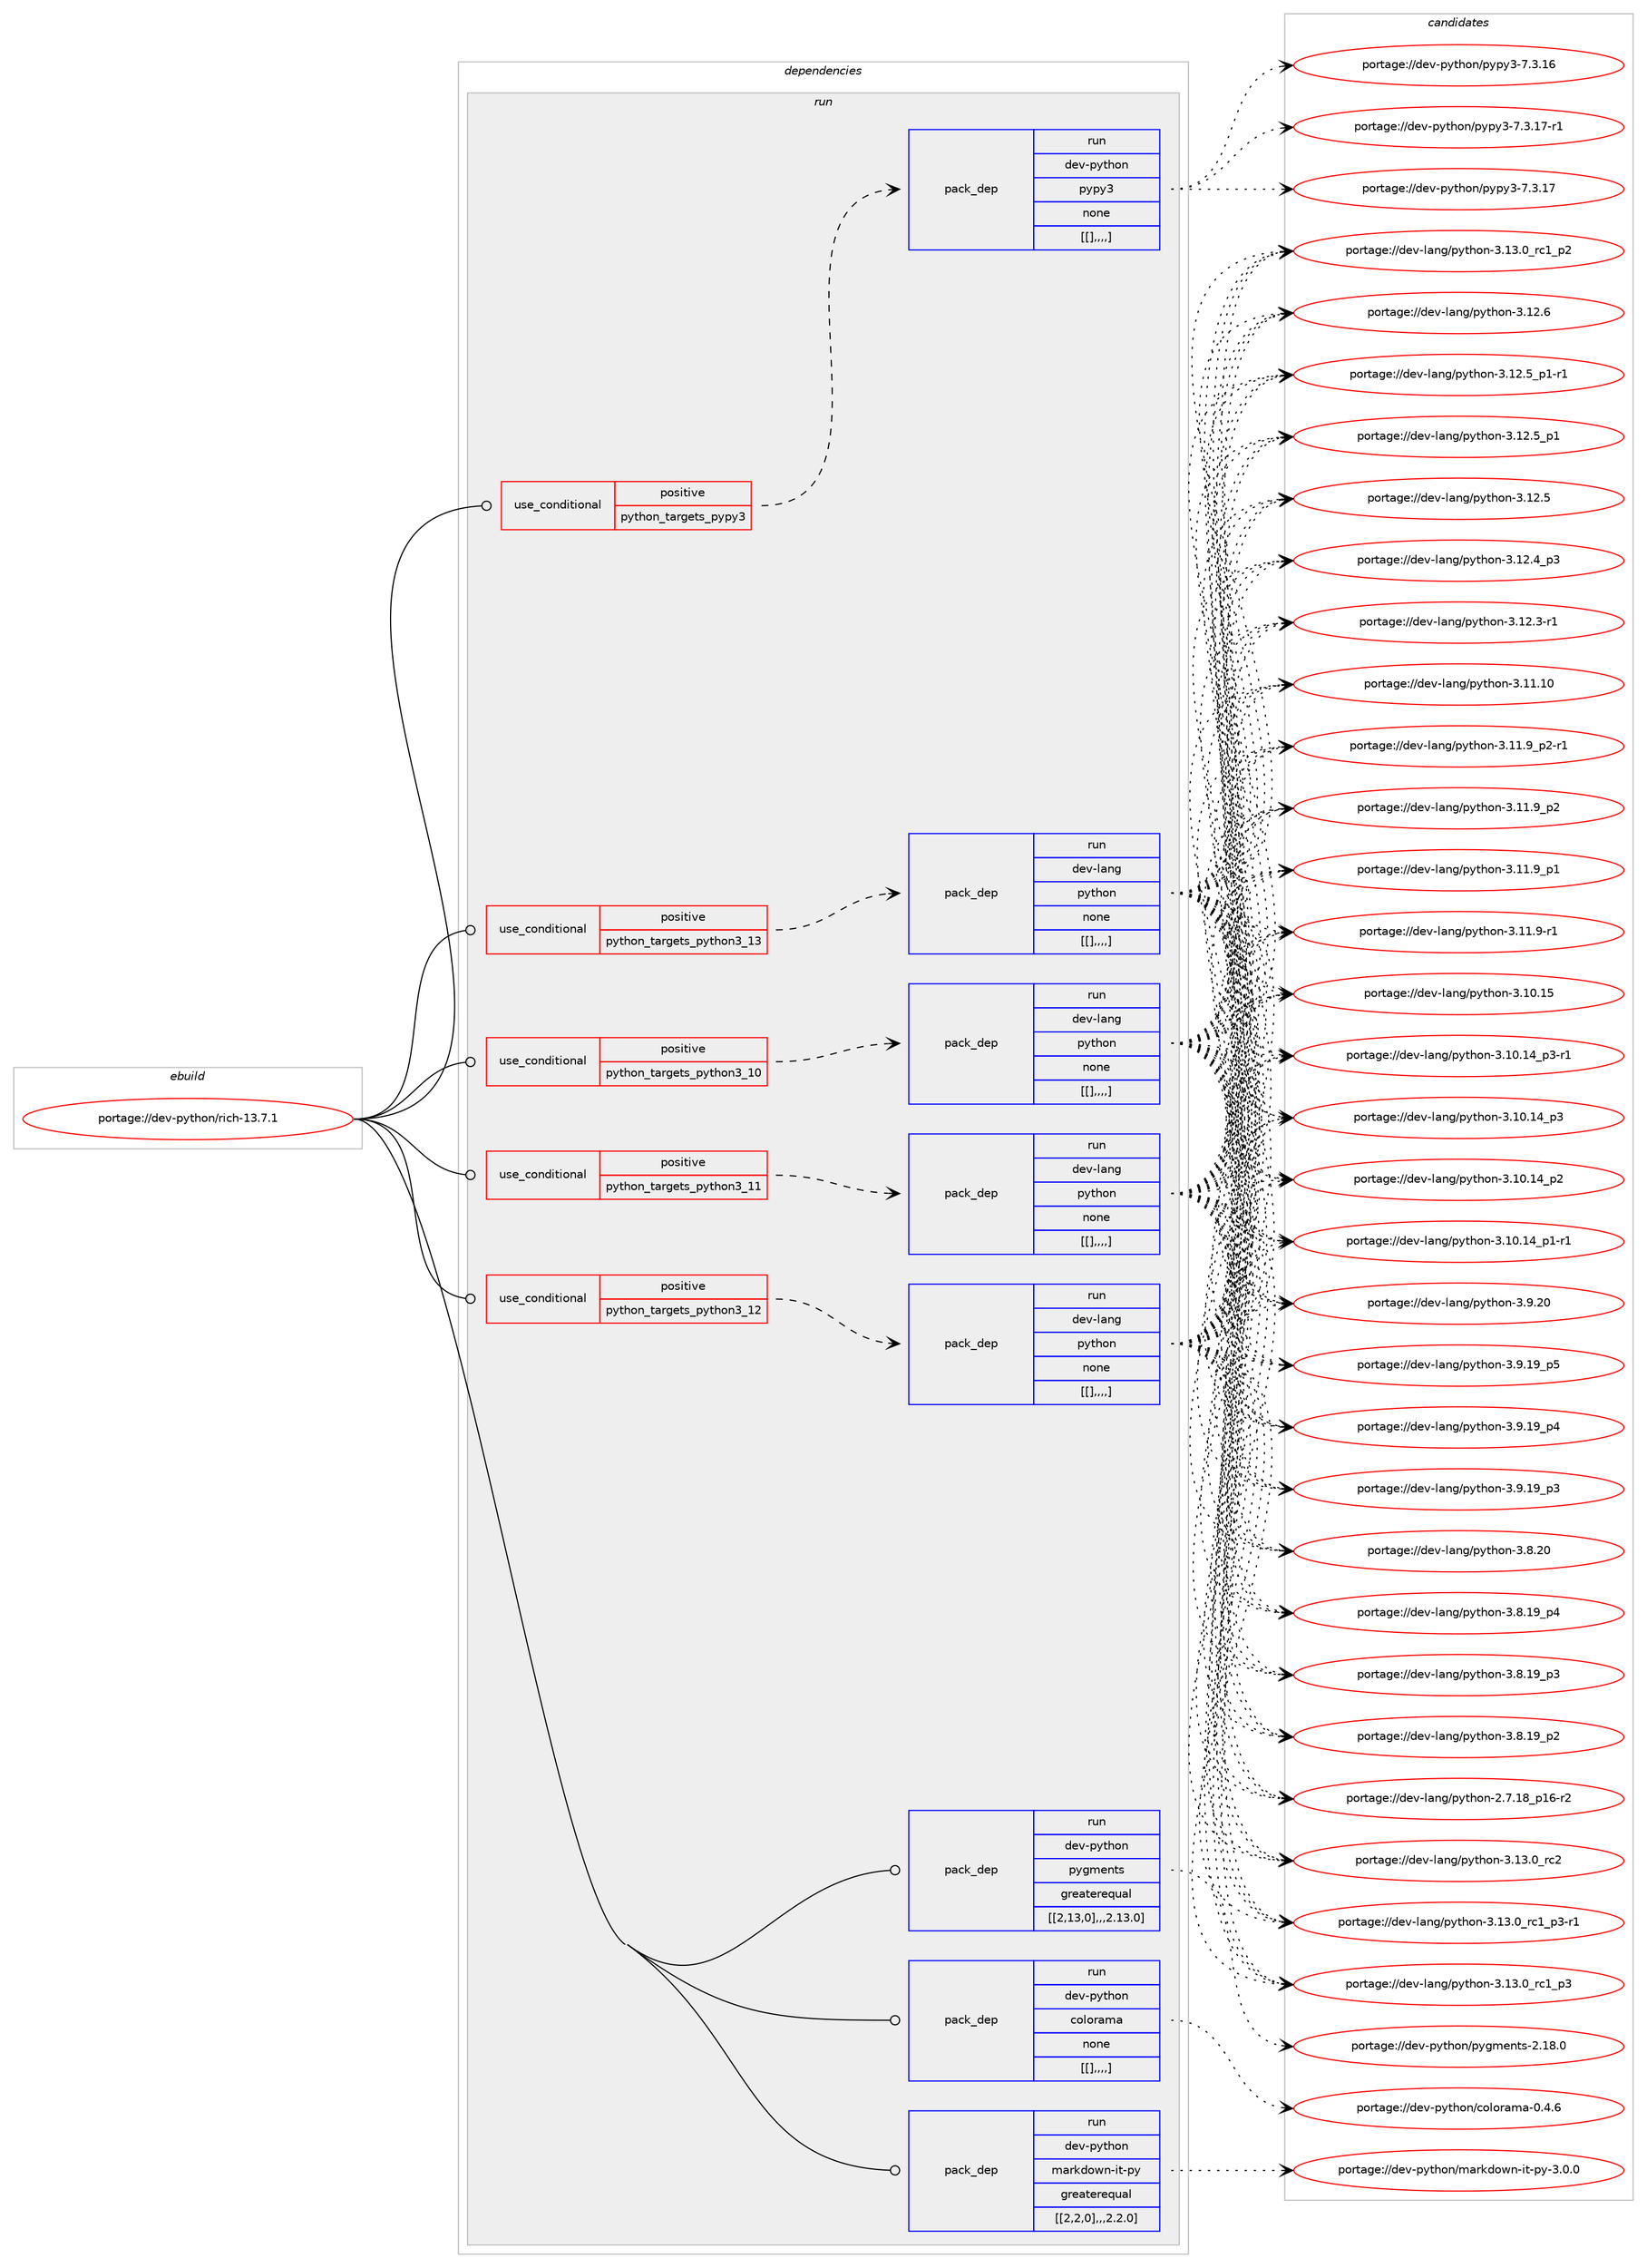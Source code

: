 digraph prolog {

# *************
# Graph options
# *************

newrank=true;
concentrate=true;
compound=true;
graph [rankdir=LR,fontname=Helvetica,fontsize=10,ranksep=1.5];#, ranksep=2.5, nodesep=0.2];
edge  [arrowhead=vee];
node  [fontname=Helvetica,fontsize=10];

# **********
# The ebuild
# **********

subgraph cluster_leftcol {
color=gray;
label=<<i>ebuild</i>>;
id [label="portage://dev-python/rich-13.7.1", color=red, width=4, href="../dev-python/rich-13.7.1.svg"];
}

# ****************
# The dependencies
# ****************

subgraph cluster_midcol {
color=gray;
label=<<i>dependencies</i>>;
subgraph cluster_compile {
fillcolor="#eeeeee";
style=filled;
label=<<i>compile</i>>;
}
subgraph cluster_compileandrun {
fillcolor="#eeeeee";
style=filled;
label=<<i>compile and run</i>>;
}
subgraph cluster_run {
fillcolor="#eeeeee";
style=filled;
label=<<i>run</i>>;
subgraph cond40096 {
dependency164227 [label=<<TABLE BORDER="0" CELLBORDER="1" CELLSPACING="0" CELLPADDING="4"><TR><TD ROWSPAN="3" CELLPADDING="10">use_conditional</TD></TR><TR><TD>positive</TD></TR><TR><TD>python_targets_pypy3</TD></TR></TABLE>>, shape=none, color=red];
subgraph pack122870 {
dependency164228 [label=<<TABLE BORDER="0" CELLBORDER="1" CELLSPACING="0" CELLPADDING="4" WIDTH="220"><TR><TD ROWSPAN="6" CELLPADDING="30">pack_dep</TD></TR><TR><TD WIDTH="110">run</TD></TR><TR><TD>dev-python</TD></TR><TR><TD>pypy3</TD></TR><TR><TD>none</TD></TR><TR><TD>[[],,,,]</TD></TR></TABLE>>, shape=none, color=blue];
}
dependency164227:e -> dependency164228:w [weight=20,style="dashed",arrowhead="vee"];
}
id:e -> dependency164227:w [weight=20,style="solid",arrowhead="odot"];
subgraph cond40097 {
dependency164229 [label=<<TABLE BORDER="0" CELLBORDER="1" CELLSPACING="0" CELLPADDING="4"><TR><TD ROWSPAN="3" CELLPADDING="10">use_conditional</TD></TR><TR><TD>positive</TD></TR><TR><TD>python_targets_python3_10</TD></TR></TABLE>>, shape=none, color=red];
subgraph pack122871 {
dependency164230 [label=<<TABLE BORDER="0" CELLBORDER="1" CELLSPACING="0" CELLPADDING="4" WIDTH="220"><TR><TD ROWSPAN="6" CELLPADDING="30">pack_dep</TD></TR><TR><TD WIDTH="110">run</TD></TR><TR><TD>dev-lang</TD></TR><TR><TD>python</TD></TR><TR><TD>none</TD></TR><TR><TD>[[],,,,]</TD></TR></TABLE>>, shape=none, color=blue];
}
dependency164229:e -> dependency164230:w [weight=20,style="dashed",arrowhead="vee"];
}
id:e -> dependency164229:w [weight=20,style="solid",arrowhead="odot"];
subgraph cond40098 {
dependency164231 [label=<<TABLE BORDER="0" CELLBORDER="1" CELLSPACING="0" CELLPADDING="4"><TR><TD ROWSPAN="3" CELLPADDING="10">use_conditional</TD></TR><TR><TD>positive</TD></TR><TR><TD>python_targets_python3_11</TD></TR></TABLE>>, shape=none, color=red];
subgraph pack122872 {
dependency164232 [label=<<TABLE BORDER="0" CELLBORDER="1" CELLSPACING="0" CELLPADDING="4" WIDTH="220"><TR><TD ROWSPAN="6" CELLPADDING="30">pack_dep</TD></TR><TR><TD WIDTH="110">run</TD></TR><TR><TD>dev-lang</TD></TR><TR><TD>python</TD></TR><TR><TD>none</TD></TR><TR><TD>[[],,,,]</TD></TR></TABLE>>, shape=none, color=blue];
}
dependency164231:e -> dependency164232:w [weight=20,style="dashed",arrowhead="vee"];
}
id:e -> dependency164231:w [weight=20,style="solid",arrowhead="odot"];
subgraph cond40099 {
dependency164233 [label=<<TABLE BORDER="0" CELLBORDER="1" CELLSPACING="0" CELLPADDING="4"><TR><TD ROWSPAN="3" CELLPADDING="10">use_conditional</TD></TR><TR><TD>positive</TD></TR><TR><TD>python_targets_python3_12</TD></TR></TABLE>>, shape=none, color=red];
subgraph pack122873 {
dependency164234 [label=<<TABLE BORDER="0" CELLBORDER="1" CELLSPACING="0" CELLPADDING="4" WIDTH="220"><TR><TD ROWSPAN="6" CELLPADDING="30">pack_dep</TD></TR><TR><TD WIDTH="110">run</TD></TR><TR><TD>dev-lang</TD></TR><TR><TD>python</TD></TR><TR><TD>none</TD></TR><TR><TD>[[],,,,]</TD></TR></TABLE>>, shape=none, color=blue];
}
dependency164233:e -> dependency164234:w [weight=20,style="dashed",arrowhead="vee"];
}
id:e -> dependency164233:w [weight=20,style="solid",arrowhead="odot"];
subgraph cond40100 {
dependency164235 [label=<<TABLE BORDER="0" CELLBORDER="1" CELLSPACING="0" CELLPADDING="4"><TR><TD ROWSPAN="3" CELLPADDING="10">use_conditional</TD></TR><TR><TD>positive</TD></TR><TR><TD>python_targets_python3_13</TD></TR></TABLE>>, shape=none, color=red];
subgraph pack122874 {
dependency164236 [label=<<TABLE BORDER="0" CELLBORDER="1" CELLSPACING="0" CELLPADDING="4" WIDTH="220"><TR><TD ROWSPAN="6" CELLPADDING="30">pack_dep</TD></TR><TR><TD WIDTH="110">run</TD></TR><TR><TD>dev-lang</TD></TR><TR><TD>python</TD></TR><TR><TD>none</TD></TR><TR><TD>[[],,,,]</TD></TR></TABLE>>, shape=none, color=blue];
}
dependency164235:e -> dependency164236:w [weight=20,style="dashed",arrowhead="vee"];
}
id:e -> dependency164235:w [weight=20,style="solid",arrowhead="odot"];
subgraph pack122875 {
dependency164237 [label=<<TABLE BORDER="0" CELLBORDER="1" CELLSPACING="0" CELLPADDING="4" WIDTH="220"><TR><TD ROWSPAN="6" CELLPADDING="30">pack_dep</TD></TR><TR><TD WIDTH="110">run</TD></TR><TR><TD>dev-python</TD></TR><TR><TD>colorama</TD></TR><TR><TD>none</TD></TR><TR><TD>[[],,,,]</TD></TR></TABLE>>, shape=none, color=blue];
}
id:e -> dependency164237:w [weight=20,style="solid",arrowhead="odot"];
subgraph pack122876 {
dependency164238 [label=<<TABLE BORDER="0" CELLBORDER="1" CELLSPACING="0" CELLPADDING="4" WIDTH="220"><TR><TD ROWSPAN="6" CELLPADDING="30">pack_dep</TD></TR><TR><TD WIDTH="110">run</TD></TR><TR><TD>dev-python</TD></TR><TR><TD>markdown-it-py</TD></TR><TR><TD>greaterequal</TD></TR><TR><TD>[[2,2,0],,,2.2.0]</TD></TR></TABLE>>, shape=none, color=blue];
}
id:e -> dependency164238:w [weight=20,style="solid",arrowhead="odot"];
subgraph pack122877 {
dependency164239 [label=<<TABLE BORDER="0" CELLBORDER="1" CELLSPACING="0" CELLPADDING="4" WIDTH="220"><TR><TD ROWSPAN="6" CELLPADDING="30">pack_dep</TD></TR><TR><TD WIDTH="110">run</TD></TR><TR><TD>dev-python</TD></TR><TR><TD>pygments</TD></TR><TR><TD>greaterequal</TD></TR><TR><TD>[[2,13,0],,,2.13.0]</TD></TR></TABLE>>, shape=none, color=blue];
}
id:e -> dependency164239:w [weight=20,style="solid",arrowhead="odot"];
}
}

# **************
# The candidates
# **************

subgraph cluster_choices {
rank=same;
color=gray;
label=<<i>candidates</i>>;

subgraph choice122870 {
color=black;
nodesep=1;
choice100101118451121211161041111104711212111212151455546514649554511449 [label="portage://dev-python/pypy3-7.3.17-r1", color=red, width=4,href="../dev-python/pypy3-7.3.17-r1.svg"];
choice10010111845112121116104111110471121211121215145554651464955 [label="portage://dev-python/pypy3-7.3.17", color=red, width=4,href="../dev-python/pypy3-7.3.17.svg"];
choice10010111845112121116104111110471121211121215145554651464954 [label="portage://dev-python/pypy3-7.3.16", color=red, width=4,href="../dev-python/pypy3-7.3.16.svg"];
dependency164228:e -> choice100101118451121211161041111104711212111212151455546514649554511449:w [style=dotted,weight="100"];
dependency164228:e -> choice10010111845112121116104111110471121211121215145554651464955:w [style=dotted,weight="100"];
dependency164228:e -> choice10010111845112121116104111110471121211121215145554651464954:w [style=dotted,weight="100"];
}
subgraph choice122871 {
color=black;
nodesep=1;
choice10010111845108971101034711212111610411111045514649514648951149950 [label="portage://dev-lang/python-3.13.0_rc2", color=red, width=4,href="../dev-lang/python-3.13.0_rc2.svg"];
choice1001011184510897110103471121211161041111104551464951464895114994995112514511449 [label="portage://dev-lang/python-3.13.0_rc1_p3-r1", color=red, width=4,href="../dev-lang/python-3.13.0_rc1_p3-r1.svg"];
choice100101118451089711010347112121116104111110455146495146489511499499511251 [label="portage://dev-lang/python-3.13.0_rc1_p3", color=red, width=4,href="../dev-lang/python-3.13.0_rc1_p3.svg"];
choice100101118451089711010347112121116104111110455146495146489511499499511250 [label="portage://dev-lang/python-3.13.0_rc1_p2", color=red, width=4,href="../dev-lang/python-3.13.0_rc1_p2.svg"];
choice10010111845108971101034711212111610411111045514649504654 [label="portage://dev-lang/python-3.12.6", color=red, width=4,href="../dev-lang/python-3.12.6.svg"];
choice1001011184510897110103471121211161041111104551464950465395112494511449 [label="portage://dev-lang/python-3.12.5_p1-r1", color=red, width=4,href="../dev-lang/python-3.12.5_p1-r1.svg"];
choice100101118451089711010347112121116104111110455146495046539511249 [label="portage://dev-lang/python-3.12.5_p1", color=red, width=4,href="../dev-lang/python-3.12.5_p1.svg"];
choice10010111845108971101034711212111610411111045514649504653 [label="portage://dev-lang/python-3.12.5", color=red, width=4,href="../dev-lang/python-3.12.5.svg"];
choice100101118451089711010347112121116104111110455146495046529511251 [label="portage://dev-lang/python-3.12.4_p3", color=red, width=4,href="../dev-lang/python-3.12.4_p3.svg"];
choice100101118451089711010347112121116104111110455146495046514511449 [label="portage://dev-lang/python-3.12.3-r1", color=red, width=4,href="../dev-lang/python-3.12.3-r1.svg"];
choice1001011184510897110103471121211161041111104551464949464948 [label="portage://dev-lang/python-3.11.10", color=red, width=4,href="../dev-lang/python-3.11.10.svg"];
choice1001011184510897110103471121211161041111104551464949465795112504511449 [label="portage://dev-lang/python-3.11.9_p2-r1", color=red, width=4,href="../dev-lang/python-3.11.9_p2-r1.svg"];
choice100101118451089711010347112121116104111110455146494946579511250 [label="portage://dev-lang/python-3.11.9_p2", color=red, width=4,href="../dev-lang/python-3.11.9_p2.svg"];
choice100101118451089711010347112121116104111110455146494946579511249 [label="portage://dev-lang/python-3.11.9_p1", color=red, width=4,href="../dev-lang/python-3.11.9_p1.svg"];
choice100101118451089711010347112121116104111110455146494946574511449 [label="portage://dev-lang/python-3.11.9-r1", color=red, width=4,href="../dev-lang/python-3.11.9-r1.svg"];
choice1001011184510897110103471121211161041111104551464948464953 [label="portage://dev-lang/python-3.10.15", color=red, width=4,href="../dev-lang/python-3.10.15.svg"];
choice100101118451089711010347112121116104111110455146494846495295112514511449 [label="portage://dev-lang/python-3.10.14_p3-r1", color=red, width=4,href="../dev-lang/python-3.10.14_p3-r1.svg"];
choice10010111845108971101034711212111610411111045514649484649529511251 [label="portage://dev-lang/python-3.10.14_p3", color=red, width=4,href="../dev-lang/python-3.10.14_p3.svg"];
choice10010111845108971101034711212111610411111045514649484649529511250 [label="portage://dev-lang/python-3.10.14_p2", color=red, width=4,href="../dev-lang/python-3.10.14_p2.svg"];
choice100101118451089711010347112121116104111110455146494846495295112494511449 [label="portage://dev-lang/python-3.10.14_p1-r1", color=red, width=4,href="../dev-lang/python-3.10.14_p1-r1.svg"];
choice10010111845108971101034711212111610411111045514657465048 [label="portage://dev-lang/python-3.9.20", color=red, width=4,href="../dev-lang/python-3.9.20.svg"];
choice100101118451089711010347112121116104111110455146574649579511253 [label="portage://dev-lang/python-3.9.19_p5", color=red, width=4,href="../dev-lang/python-3.9.19_p5.svg"];
choice100101118451089711010347112121116104111110455146574649579511252 [label="portage://dev-lang/python-3.9.19_p4", color=red, width=4,href="../dev-lang/python-3.9.19_p4.svg"];
choice100101118451089711010347112121116104111110455146574649579511251 [label="portage://dev-lang/python-3.9.19_p3", color=red, width=4,href="../dev-lang/python-3.9.19_p3.svg"];
choice10010111845108971101034711212111610411111045514656465048 [label="portage://dev-lang/python-3.8.20", color=red, width=4,href="../dev-lang/python-3.8.20.svg"];
choice100101118451089711010347112121116104111110455146564649579511252 [label="portage://dev-lang/python-3.8.19_p4", color=red, width=4,href="../dev-lang/python-3.8.19_p4.svg"];
choice100101118451089711010347112121116104111110455146564649579511251 [label="portage://dev-lang/python-3.8.19_p3", color=red, width=4,href="../dev-lang/python-3.8.19_p3.svg"];
choice100101118451089711010347112121116104111110455146564649579511250 [label="portage://dev-lang/python-3.8.19_p2", color=red, width=4,href="../dev-lang/python-3.8.19_p2.svg"];
choice100101118451089711010347112121116104111110455046554649569511249544511450 [label="portage://dev-lang/python-2.7.18_p16-r2", color=red, width=4,href="../dev-lang/python-2.7.18_p16-r2.svg"];
dependency164230:e -> choice10010111845108971101034711212111610411111045514649514648951149950:w [style=dotted,weight="100"];
dependency164230:e -> choice1001011184510897110103471121211161041111104551464951464895114994995112514511449:w [style=dotted,weight="100"];
dependency164230:e -> choice100101118451089711010347112121116104111110455146495146489511499499511251:w [style=dotted,weight="100"];
dependency164230:e -> choice100101118451089711010347112121116104111110455146495146489511499499511250:w [style=dotted,weight="100"];
dependency164230:e -> choice10010111845108971101034711212111610411111045514649504654:w [style=dotted,weight="100"];
dependency164230:e -> choice1001011184510897110103471121211161041111104551464950465395112494511449:w [style=dotted,weight="100"];
dependency164230:e -> choice100101118451089711010347112121116104111110455146495046539511249:w [style=dotted,weight="100"];
dependency164230:e -> choice10010111845108971101034711212111610411111045514649504653:w [style=dotted,weight="100"];
dependency164230:e -> choice100101118451089711010347112121116104111110455146495046529511251:w [style=dotted,weight="100"];
dependency164230:e -> choice100101118451089711010347112121116104111110455146495046514511449:w [style=dotted,weight="100"];
dependency164230:e -> choice1001011184510897110103471121211161041111104551464949464948:w [style=dotted,weight="100"];
dependency164230:e -> choice1001011184510897110103471121211161041111104551464949465795112504511449:w [style=dotted,weight="100"];
dependency164230:e -> choice100101118451089711010347112121116104111110455146494946579511250:w [style=dotted,weight="100"];
dependency164230:e -> choice100101118451089711010347112121116104111110455146494946579511249:w [style=dotted,weight="100"];
dependency164230:e -> choice100101118451089711010347112121116104111110455146494946574511449:w [style=dotted,weight="100"];
dependency164230:e -> choice1001011184510897110103471121211161041111104551464948464953:w [style=dotted,weight="100"];
dependency164230:e -> choice100101118451089711010347112121116104111110455146494846495295112514511449:w [style=dotted,weight="100"];
dependency164230:e -> choice10010111845108971101034711212111610411111045514649484649529511251:w [style=dotted,weight="100"];
dependency164230:e -> choice10010111845108971101034711212111610411111045514649484649529511250:w [style=dotted,weight="100"];
dependency164230:e -> choice100101118451089711010347112121116104111110455146494846495295112494511449:w [style=dotted,weight="100"];
dependency164230:e -> choice10010111845108971101034711212111610411111045514657465048:w [style=dotted,weight="100"];
dependency164230:e -> choice100101118451089711010347112121116104111110455146574649579511253:w [style=dotted,weight="100"];
dependency164230:e -> choice100101118451089711010347112121116104111110455146574649579511252:w [style=dotted,weight="100"];
dependency164230:e -> choice100101118451089711010347112121116104111110455146574649579511251:w [style=dotted,weight="100"];
dependency164230:e -> choice10010111845108971101034711212111610411111045514656465048:w [style=dotted,weight="100"];
dependency164230:e -> choice100101118451089711010347112121116104111110455146564649579511252:w [style=dotted,weight="100"];
dependency164230:e -> choice100101118451089711010347112121116104111110455146564649579511251:w [style=dotted,weight="100"];
dependency164230:e -> choice100101118451089711010347112121116104111110455146564649579511250:w [style=dotted,weight="100"];
dependency164230:e -> choice100101118451089711010347112121116104111110455046554649569511249544511450:w [style=dotted,weight="100"];
}
subgraph choice122872 {
color=black;
nodesep=1;
choice10010111845108971101034711212111610411111045514649514648951149950 [label="portage://dev-lang/python-3.13.0_rc2", color=red, width=4,href="../dev-lang/python-3.13.0_rc2.svg"];
choice1001011184510897110103471121211161041111104551464951464895114994995112514511449 [label="portage://dev-lang/python-3.13.0_rc1_p3-r1", color=red, width=4,href="../dev-lang/python-3.13.0_rc1_p3-r1.svg"];
choice100101118451089711010347112121116104111110455146495146489511499499511251 [label="portage://dev-lang/python-3.13.0_rc1_p3", color=red, width=4,href="../dev-lang/python-3.13.0_rc1_p3.svg"];
choice100101118451089711010347112121116104111110455146495146489511499499511250 [label="portage://dev-lang/python-3.13.0_rc1_p2", color=red, width=4,href="../dev-lang/python-3.13.0_rc1_p2.svg"];
choice10010111845108971101034711212111610411111045514649504654 [label="portage://dev-lang/python-3.12.6", color=red, width=4,href="../dev-lang/python-3.12.6.svg"];
choice1001011184510897110103471121211161041111104551464950465395112494511449 [label="portage://dev-lang/python-3.12.5_p1-r1", color=red, width=4,href="../dev-lang/python-3.12.5_p1-r1.svg"];
choice100101118451089711010347112121116104111110455146495046539511249 [label="portage://dev-lang/python-3.12.5_p1", color=red, width=4,href="../dev-lang/python-3.12.5_p1.svg"];
choice10010111845108971101034711212111610411111045514649504653 [label="portage://dev-lang/python-3.12.5", color=red, width=4,href="../dev-lang/python-3.12.5.svg"];
choice100101118451089711010347112121116104111110455146495046529511251 [label="portage://dev-lang/python-3.12.4_p3", color=red, width=4,href="../dev-lang/python-3.12.4_p3.svg"];
choice100101118451089711010347112121116104111110455146495046514511449 [label="portage://dev-lang/python-3.12.3-r1", color=red, width=4,href="../dev-lang/python-3.12.3-r1.svg"];
choice1001011184510897110103471121211161041111104551464949464948 [label="portage://dev-lang/python-3.11.10", color=red, width=4,href="../dev-lang/python-3.11.10.svg"];
choice1001011184510897110103471121211161041111104551464949465795112504511449 [label="portage://dev-lang/python-3.11.9_p2-r1", color=red, width=4,href="../dev-lang/python-3.11.9_p2-r1.svg"];
choice100101118451089711010347112121116104111110455146494946579511250 [label="portage://dev-lang/python-3.11.9_p2", color=red, width=4,href="../dev-lang/python-3.11.9_p2.svg"];
choice100101118451089711010347112121116104111110455146494946579511249 [label="portage://dev-lang/python-3.11.9_p1", color=red, width=4,href="../dev-lang/python-3.11.9_p1.svg"];
choice100101118451089711010347112121116104111110455146494946574511449 [label="portage://dev-lang/python-3.11.9-r1", color=red, width=4,href="../dev-lang/python-3.11.9-r1.svg"];
choice1001011184510897110103471121211161041111104551464948464953 [label="portage://dev-lang/python-3.10.15", color=red, width=4,href="../dev-lang/python-3.10.15.svg"];
choice100101118451089711010347112121116104111110455146494846495295112514511449 [label="portage://dev-lang/python-3.10.14_p3-r1", color=red, width=4,href="../dev-lang/python-3.10.14_p3-r1.svg"];
choice10010111845108971101034711212111610411111045514649484649529511251 [label="portage://dev-lang/python-3.10.14_p3", color=red, width=4,href="../dev-lang/python-3.10.14_p3.svg"];
choice10010111845108971101034711212111610411111045514649484649529511250 [label="portage://dev-lang/python-3.10.14_p2", color=red, width=4,href="../dev-lang/python-3.10.14_p2.svg"];
choice100101118451089711010347112121116104111110455146494846495295112494511449 [label="portage://dev-lang/python-3.10.14_p1-r1", color=red, width=4,href="../dev-lang/python-3.10.14_p1-r1.svg"];
choice10010111845108971101034711212111610411111045514657465048 [label="portage://dev-lang/python-3.9.20", color=red, width=4,href="../dev-lang/python-3.9.20.svg"];
choice100101118451089711010347112121116104111110455146574649579511253 [label="portage://dev-lang/python-3.9.19_p5", color=red, width=4,href="../dev-lang/python-3.9.19_p5.svg"];
choice100101118451089711010347112121116104111110455146574649579511252 [label="portage://dev-lang/python-3.9.19_p4", color=red, width=4,href="../dev-lang/python-3.9.19_p4.svg"];
choice100101118451089711010347112121116104111110455146574649579511251 [label="portage://dev-lang/python-3.9.19_p3", color=red, width=4,href="../dev-lang/python-3.9.19_p3.svg"];
choice10010111845108971101034711212111610411111045514656465048 [label="portage://dev-lang/python-3.8.20", color=red, width=4,href="../dev-lang/python-3.8.20.svg"];
choice100101118451089711010347112121116104111110455146564649579511252 [label="portage://dev-lang/python-3.8.19_p4", color=red, width=4,href="../dev-lang/python-3.8.19_p4.svg"];
choice100101118451089711010347112121116104111110455146564649579511251 [label="portage://dev-lang/python-3.8.19_p3", color=red, width=4,href="../dev-lang/python-3.8.19_p3.svg"];
choice100101118451089711010347112121116104111110455146564649579511250 [label="portage://dev-lang/python-3.8.19_p2", color=red, width=4,href="../dev-lang/python-3.8.19_p2.svg"];
choice100101118451089711010347112121116104111110455046554649569511249544511450 [label="portage://dev-lang/python-2.7.18_p16-r2", color=red, width=4,href="../dev-lang/python-2.7.18_p16-r2.svg"];
dependency164232:e -> choice10010111845108971101034711212111610411111045514649514648951149950:w [style=dotted,weight="100"];
dependency164232:e -> choice1001011184510897110103471121211161041111104551464951464895114994995112514511449:w [style=dotted,weight="100"];
dependency164232:e -> choice100101118451089711010347112121116104111110455146495146489511499499511251:w [style=dotted,weight="100"];
dependency164232:e -> choice100101118451089711010347112121116104111110455146495146489511499499511250:w [style=dotted,weight="100"];
dependency164232:e -> choice10010111845108971101034711212111610411111045514649504654:w [style=dotted,weight="100"];
dependency164232:e -> choice1001011184510897110103471121211161041111104551464950465395112494511449:w [style=dotted,weight="100"];
dependency164232:e -> choice100101118451089711010347112121116104111110455146495046539511249:w [style=dotted,weight="100"];
dependency164232:e -> choice10010111845108971101034711212111610411111045514649504653:w [style=dotted,weight="100"];
dependency164232:e -> choice100101118451089711010347112121116104111110455146495046529511251:w [style=dotted,weight="100"];
dependency164232:e -> choice100101118451089711010347112121116104111110455146495046514511449:w [style=dotted,weight="100"];
dependency164232:e -> choice1001011184510897110103471121211161041111104551464949464948:w [style=dotted,weight="100"];
dependency164232:e -> choice1001011184510897110103471121211161041111104551464949465795112504511449:w [style=dotted,weight="100"];
dependency164232:e -> choice100101118451089711010347112121116104111110455146494946579511250:w [style=dotted,weight="100"];
dependency164232:e -> choice100101118451089711010347112121116104111110455146494946579511249:w [style=dotted,weight="100"];
dependency164232:e -> choice100101118451089711010347112121116104111110455146494946574511449:w [style=dotted,weight="100"];
dependency164232:e -> choice1001011184510897110103471121211161041111104551464948464953:w [style=dotted,weight="100"];
dependency164232:e -> choice100101118451089711010347112121116104111110455146494846495295112514511449:w [style=dotted,weight="100"];
dependency164232:e -> choice10010111845108971101034711212111610411111045514649484649529511251:w [style=dotted,weight="100"];
dependency164232:e -> choice10010111845108971101034711212111610411111045514649484649529511250:w [style=dotted,weight="100"];
dependency164232:e -> choice100101118451089711010347112121116104111110455146494846495295112494511449:w [style=dotted,weight="100"];
dependency164232:e -> choice10010111845108971101034711212111610411111045514657465048:w [style=dotted,weight="100"];
dependency164232:e -> choice100101118451089711010347112121116104111110455146574649579511253:w [style=dotted,weight="100"];
dependency164232:e -> choice100101118451089711010347112121116104111110455146574649579511252:w [style=dotted,weight="100"];
dependency164232:e -> choice100101118451089711010347112121116104111110455146574649579511251:w [style=dotted,weight="100"];
dependency164232:e -> choice10010111845108971101034711212111610411111045514656465048:w [style=dotted,weight="100"];
dependency164232:e -> choice100101118451089711010347112121116104111110455146564649579511252:w [style=dotted,weight="100"];
dependency164232:e -> choice100101118451089711010347112121116104111110455146564649579511251:w [style=dotted,weight="100"];
dependency164232:e -> choice100101118451089711010347112121116104111110455146564649579511250:w [style=dotted,weight="100"];
dependency164232:e -> choice100101118451089711010347112121116104111110455046554649569511249544511450:w [style=dotted,weight="100"];
}
subgraph choice122873 {
color=black;
nodesep=1;
choice10010111845108971101034711212111610411111045514649514648951149950 [label="portage://dev-lang/python-3.13.0_rc2", color=red, width=4,href="../dev-lang/python-3.13.0_rc2.svg"];
choice1001011184510897110103471121211161041111104551464951464895114994995112514511449 [label="portage://dev-lang/python-3.13.0_rc1_p3-r1", color=red, width=4,href="../dev-lang/python-3.13.0_rc1_p3-r1.svg"];
choice100101118451089711010347112121116104111110455146495146489511499499511251 [label="portage://dev-lang/python-3.13.0_rc1_p3", color=red, width=4,href="../dev-lang/python-3.13.0_rc1_p3.svg"];
choice100101118451089711010347112121116104111110455146495146489511499499511250 [label="portage://dev-lang/python-3.13.0_rc1_p2", color=red, width=4,href="../dev-lang/python-3.13.0_rc1_p2.svg"];
choice10010111845108971101034711212111610411111045514649504654 [label="portage://dev-lang/python-3.12.6", color=red, width=4,href="../dev-lang/python-3.12.6.svg"];
choice1001011184510897110103471121211161041111104551464950465395112494511449 [label="portage://dev-lang/python-3.12.5_p1-r1", color=red, width=4,href="../dev-lang/python-3.12.5_p1-r1.svg"];
choice100101118451089711010347112121116104111110455146495046539511249 [label="portage://dev-lang/python-3.12.5_p1", color=red, width=4,href="../dev-lang/python-3.12.5_p1.svg"];
choice10010111845108971101034711212111610411111045514649504653 [label="portage://dev-lang/python-3.12.5", color=red, width=4,href="../dev-lang/python-3.12.5.svg"];
choice100101118451089711010347112121116104111110455146495046529511251 [label="portage://dev-lang/python-3.12.4_p3", color=red, width=4,href="../dev-lang/python-3.12.4_p3.svg"];
choice100101118451089711010347112121116104111110455146495046514511449 [label="portage://dev-lang/python-3.12.3-r1", color=red, width=4,href="../dev-lang/python-3.12.3-r1.svg"];
choice1001011184510897110103471121211161041111104551464949464948 [label="portage://dev-lang/python-3.11.10", color=red, width=4,href="../dev-lang/python-3.11.10.svg"];
choice1001011184510897110103471121211161041111104551464949465795112504511449 [label="portage://dev-lang/python-3.11.9_p2-r1", color=red, width=4,href="../dev-lang/python-3.11.9_p2-r1.svg"];
choice100101118451089711010347112121116104111110455146494946579511250 [label="portage://dev-lang/python-3.11.9_p2", color=red, width=4,href="../dev-lang/python-3.11.9_p2.svg"];
choice100101118451089711010347112121116104111110455146494946579511249 [label="portage://dev-lang/python-3.11.9_p1", color=red, width=4,href="../dev-lang/python-3.11.9_p1.svg"];
choice100101118451089711010347112121116104111110455146494946574511449 [label="portage://dev-lang/python-3.11.9-r1", color=red, width=4,href="../dev-lang/python-3.11.9-r1.svg"];
choice1001011184510897110103471121211161041111104551464948464953 [label="portage://dev-lang/python-3.10.15", color=red, width=4,href="../dev-lang/python-3.10.15.svg"];
choice100101118451089711010347112121116104111110455146494846495295112514511449 [label="portage://dev-lang/python-3.10.14_p3-r1", color=red, width=4,href="../dev-lang/python-3.10.14_p3-r1.svg"];
choice10010111845108971101034711212111610411111045514649484649529511251 [label="portage://dev-lang/python-3.10.14_p3", color=red, width=4,href="../dev-lang/python-3.10.14_p3.svg"];
choice10010111845108971101034711212111610411111045514649484649529511250 [label="portage://dev-lang/python-3.10.14_p2", color=red, width=4,href="../dev-lang/python-3.10.14_p2.svg"];
choice100101118451089711010347112121116104111110455146494846495295112494511449 [label="portage://dev-lang/python-3.10.14_p1-r1", color=red, width=4,href="../dev-lang/python-3.10.14_p1-r1.svg"];
choice10010111845108971101034711212111610411111045514657465048 [label="portage://dev-lang/python-3.9.20", color=red, width=4,href="../dev-lang/python-3.9.20.svg"];
choice100101118451089711010347112121116104111110455146574649579511253 [label="portage://dev-lang/python-3.9.19_p5", color=red, width=4,href="../dev-lang/python-3.9.19_p5.svg"];
choice100101118451089711010347112121116104111110455146574649579511252 [label="portage://dev-lang/python-3.9.19_p4", color=red, width=4,href="../dev-lang/python-3.9.19_p4.svg"];
choice100101118451089711010347112121116104111110455146574649579511251 [label="portage://dev-lang/python-3.9.19_p3", color=red, width=4,href="../dev-lang/python-3.9.19_p3.svg"];
choice10010111845108971101034711212111610411111045514656465048 [label="portage://dev-lang/python-3.8.20", color=red, width=4,href="../dev-lang/python-3.8.20.svg"];
choice100101118451089711010347112121116104111110455146564649579511252 [label="portage://dev-lang/python-3.8.19_p4", color=red, width=4,href="../dev-lang/python-3.8.19_p4.svg"];
choice100101118451089711010347112121116104111110455146564649579511251 [label="portage://dev-lang/python-3.8.19_p3", color=red, width=4,href="../dev-lang/python-3.8.19_p3.svg"];
choice100101118451089711010347112121116104111110455146564649579511250 [label="portage://dev-lang/python-3.8.19_p2", color=red, width=4,href="../dev-lang/python-3.8.19_p2.svg"];
choice100101118451089711010347112121116104111110455046554649569511249544511450 [label="portage://dev-lang/python-2.7.18_p16-r2", color=red, width=4,href="../dev-lang/python-2.7.18_p16-r2.svg"];
dependency164234:e -> choice10010111845108971101034711212111610411111045514649514648951149950:w [style=dotted,weight="100"];
dependency164234:e -> choice1001011184510897110103471121211161041111104551464951464895114994995112514511449:w [style=dotted,weight="100"];
dependency164234:e -> choice100101118451089711010347112121116104111110455146495146489511499499511251:w [style=dotted,weight="100"];
dependency164234:e -> choice100101118451089711010347112121116104111110455146495146489511499499511250:w [style=dotted,weight="100"];
dependency164234:e -> choice10010111845108971101034711212111610411111045514649504654:w [style=dotted,weight="100"];
dependency164234:e -> choice1001011184510897110103471121211161041111104551464950465395112494511449:w [style=dotted,weight="100"];
dependency164234:e -> choice100101118451089711010347112121116104111110455146495046539511249:w [style=dotted,weight="100"];
dependency164234:e -> choice10010111845108971101034711212111610411111045514649504653:w [style=dotted,weight="100"];
dependency164234:e -> choice100101118451089711010347112121116104111110455146495046529511251:w [style=dotted,weight="100"];
dependency164234:e -> choice100101118451089711010347112121116104111110455146495046514511449:w [style=dotted,weight="100"];
dependency164234:e -> choice1001011184510897110103471121211161041111104551464949464948:w [style=dotted,weight="100"];
dependency164234:e -> choice1001011184510897110103471121211161041111104551464949465795112504511449:w [style=dotted,weight="100"];
dependency164234:e -> choice100101118451089711010347112121116104111110455146494946579511250:w [style=dotted,weight="100"];
dependency164234:e -> choice100101118451089711010347112121116104111110455146494946579511249:w [style=dotted,weight="100"];
dependency164234:e -> choice100101118451089711010347112121116104111110455146494946574511449:w [style=dotted,weight="100"];
dependency164234:e -> choice1001011184510897110103471121211161041111104551464948464953:w [style=dotted,weight="100"];
dependency164234:e -> choice100101118451089711010347112121116104111110455146494846495295112514511449:w [style=dotted,weight="100"];
dependency164234:e -> choice10010111845108971101034711212111610411111045514649484649529511251:w [style=dotted,weight="100"];
dependency164234:e -> choice10010111845108971101034711212111610411111045514649484649529511250:w [style=dotted,weight="100"];
dependency164234:e -> choice100101118451089711010347112121116104111110455146494846495295112494511449:w [style=dotted,weight="100"];
dependency164234:e -> choice10010111845108971101034711212111610411111045514657465048:w [style=dotted,weight="100"];
dependency164234:e -> choice100101118451089711010347112121116104111110455146574649579511253:w [style=dotted,weight="100"];
dependency164234:e -> choice100101118451089711010347112121116104111110455146574649579511252:w [style=dotted,weight="100"];
dependency164234:e -> choice100101118451089711010347112121116104111110455146574649579511251:w [style=dotted,weight="100"];
dependency164234:e -> choice10010111845108971101034711212111610411111045514656465048:w [style=dotted,weight="100"];
dependency164234:e -> choice100101118451089711010347112121116104111110455146564649579511252:w [style=dotted,weight="100"];
dependency164234:e -> choice100101118451089711010347112121116104111110455146564649579511251:w [style=dotted,weight="100"];
dependency164234:e -> choice100101118451089711010347112121116104111110455146564649579511250:w [style=dotted,weight="100"];
dependency164234:e -> choice100101118451089711010347112121116104111110455046554649569511249544511450:w [style=dotted,weight="100"];
}
subgraph choice122874 {
color=black;
nodesep=1;
choice10010111845108971101034711212111610411111045514649514648951149950 [label="portage://dev-lang/python-3.13.0_rc2", color=red, width=4,href="../dev-lang/python-3.13.0_rc2.svg"];
choice1001011184510897110103471121211161041111104551464951464895114994995112514511449 [label="portage://dev-lang/python-3.13.0_rc1_p3-r1", color=red, width=4,href="../dev-lang/python-3.13.0_rc1_p3-r1.svg"];
choice100101118451089711010347112121116104111110455146495146489511499499511251 [label="portage://dev-lang/python-3.13.0_rc1_p3", color=red, width=4,href="../dev-lang/python-3.13.0_rc1_p3.svg"];
choice100101118451089711010347112121116104111110455146495146489511499499511250 [label="portage://dev-lang/python-3.13.0_rc1_p2", color=red, width=4,href="../dev-lang/python-3.13.0_rc1_p2.svg"];
choice10010111845108971101034711212111610411111045514649504654 [label="portage://dev-lang/python-3.12.6", color=red, width=4,href="../dev-lang/python-3.12.6.svg"];
choice1001011184510897110103471121211161041111104551464950465395112494511449 [label="portage://dev-lang/python-3.12.5_p1-r1", color=red, width=4,href="../dev-lang/python-3.12.5_p1-r1.svg"];
choice100101118451089711010347112121116104111110455146495046539511249 [label="portage://dev-lang/python-3.12.5_p1", color=red, width=4,href="../dev-lang/python-3.12.5_p1.svg"];
choice10010111845108971101034711212111610411111045514649504653 [label="portage://dev-lang/python-3.12.5", color=red, width=4,href="../dev-lang/python-3.12.5.svg"];
choice100101118451089711010347112121116104111110455146495046529511251 [label="portage://dev-lang/python-3.12.4_p3", color=red, width=4,href="../dev-lang/python-3.12.4_p3.svg"];
choice100101118451089711010347112121116104111110455146495046514511449 [label="portage://dev-lang/python-3.12.3-r1", color=red, width=4,href="../dev-lang/python-3.12.3-r1.svg"];
choice1001011184510897110103471121211161041111104551464949464948 [label="portage://dev-lang/python-3.11.10", color=red, width=4,href="../dev-lang/python-3.11.10.svg"];
choice1001011184510897110103471121211161041111104551464949465795112504511449 [label="portage://dev-lang/python-3.11.9_p2-r1", color=red, width=4,href="../dev-lang/python-3.11.9_p2-r1.svg"];
choice100101118451089711010347112121116104111110455146494946579511250 [label="portage://dev-lang/python-3.11.9_p2", color=red, width=4,href="../dev-lang/python-3.11.9_p2.svg"];
choice100101118451089711010347112121116104111110455146494946579511249 [label="portage://dev-lang/python-3.11.9_p1", color=red, width=4,href="../dev-lang/python-3.11.9_p1.svg"];
choice100101118451089711010347112121116104111110455146494946574511449 [label="portage://dev-lang/python-3.11.9-r1", color=red, width=4,href="../dev-lang/python-3.11.9-r1.svg"];
choice1001011184510897110103471121211161041111104551464948464953 [label="portage://dev-lang/python-3.10.15", color=red, width=4,href="../dev-lang/python-3.10.15.svg"];
choice100101118451089711010347112121116104111110455146494846495295112514511449 [label="portage://dev-lang/python-3.10.14_p3-r1", color=red, width=4,href="../dev-lang/python-3.10.14_p3-r1.svg"];
choice10010111845108971101034711212111610411111045514649484649529511251 [label="portage://dev-lang/python-3.10.14_p3", color=red, width=4,href="../dev-lang/python-3.10.14_p3.svg"];
choice10010111845108971101034711212111610411111045514649484649529511250 [label="portage://dev-lang/python-3.10.14_p2", color=red, width=4,href="../dev-lang/python-3.10.14_p2.svg"];
choice100101118451089711010347112121116104111110455146494846495295112494511449 [label="portage://dev-lang/python-3.10.14_p1-r1", color=red, width=4,href="../dev-lang/python-3.10.14_p1-r1.svg"];
choice10010111845108971101034711212111610411111045514657465048 [label="portage://dev-lang/python-3.9.20", color=red, width=4,href="../dev-lang/python-3.9.20.svg"];
choice100101118451089711010347112121116104111110455146574649579511253 [label="portage://dev-lang/python-3.9.19_p5", color=red, width=4,href="../dev-lang/python-3.9.19_p5.svg"];
choice100101118451089711010347112121116104111110455146574649579511252 [label="portage://dev-lang/python-3.9.19_p4", color=red, width=4,href="../dev-lang/python-3.9.19_p4.svg"];
choice100101118451089711010347112121116104111110455146574649579511251 [label="portage://dev-lang/python-3.9.19_p3", color=red, width=4,href="../dev-lang/python-3.9.19_p3.svg"];
choice10010111845108971101034711212111610411111045514656465048 [label="portage://dev-lang/python-3.8.20", color=red, width=4,href="../dev-lang/python-3.8.20.svg"];
choice100101118451089711010347112121116104111110455146564649579511252 [label="portage://dev-lang/python-3.8.19_p4", color=red, width=4,href="../dev-lang/python-3.8.19_p4.svg"];
choice100101118451089711010347112121116104111110455146564649579511251 [label="portage://dev-lang/python-3.8.19_p3", color=red, width=4,href="../dev-lang/python-3.8.19_p3.svg"];
choice100101118451089711010347112121116104111110455146564649579511250 [label="portage://dev-lang/python-3.8.19_p2", color=red, width=4,href="../dev-lang/python-3.8.19_p2.svg"];
choice100101118451089711010347112121116104111110455046554649569511249544511450 [label="portage://dev-lang/python-2.7.18_p16-r2", color=red, width=4,href="../dev-lang/python-2.7.18_p16-r2.svg"];
dependency164236:e -> choice10010111845108971101034711212111610411111045514649514648951149950:w [style=dotted,weight="100"];
dependency164236:e -> choice1001011184510897110103471121211161041111104551464951464895114994995112514511449:w [style=dotted,weight="100"];
dependency164236:e -> choice100101118451089711010347112121116104111110455146495146489511499499511251:w [style=dotted,weight="100"];
dependency164236:e -> choice100101118451089711010347112121116104111110455146495146489511499499511250:w [style=dotted,weight="100"];
dependency164236:e -> choice10010111845108971101034711212111610411111045514649504654:w [style=dotted,weight="100"];
dependency164236:e -> choice1001011184510897110103471121211161041111104551464950465395112494511449:w [style=dotted,weight="100"];
dependency164236:e -> choice100101118451089711010347112121116104111110455146495046539511249:w [style=dotted,weight="100"];
dependency164236:e -> choice10010111845108971101034711212111610411111045514649504653:w [style=dotted,weight="100"];
dependency164236:e -> choice100101118451089711010347112121116104111110455146495046529511251:w [style=dotted,weight="100"];
dependency164236:e -> choice100101118451089711010347112121116104111110455146495046514511449:w [style=dotted,weight="100"];
dependency164236:e -> choice1001011184510897110103471121211161041111104551464949464948:w [style=dotted,weight="100"];
dependency164236:e -> choice1001011184510897110103471121211161041111104551464949465795112504511449:w [style=dotted,weight="100"];
dependency164236:e -> choice100101118451089711010347112121116104111110455146494946579511250:w [style=dotted,weight="100"];
dependency164236:e -> choice100101118451089711010347112121116104111110455146494946579511249:w [style=dotted,weight="100"];
dependency164236:e -> choice100101118451089711010347112121116104111110455146494946574511449:w [style=dotted,weight="100"];
dependency164236:e -> choice1001011184510897110103471121211161041111104551464948464953:w [style=dotted,weight="100"];
dependency164236:e -> choice100101118451089711010347112121116104111110455146494846495295112514511449:w [style=dotted,weight="100"];
dependency164236:e -> choice10010111845108971101034711212111610411111045514649484649529511251:w [style=dotted,weight="100"];
dependency164236:e -> choice10010111845108971101034711212111610411111045514649484649529511250:w [style=dotted,weight="100"];
dependency164236:e -> choice100101118451089711010347112121116104111110455146494846495295112494511449:w [style=dotted,weight="100"];
dependency164236:e -> choice10010111845108971101034711212111610411111045514657465048:w [style=dotted,weight="100"];
dependency164236:e -> choice100101118451089711010347112121116104111110455146574649579511253:w [style=dotted,weight="100"];
dependency164236:e -> choice100101118451089711010347112121116104111110455146574649579511252:w [style=dotted,weight="100"];
dependency164236:e -> choice100101118451089711010347112121116104111110455146574649579511251:w [style=dotted,weight="100"];
dependency164236:e -> choice10010111845108971101034711212111610411111045514656465048:w [style=dotted,weight="100"];
dependency164236:e -> choice100101118451089711010347112121116104111110455146564649579511252:w [style=dotted,weight="100"];
dependency164236:e -> choice100101118451089711010347112121116104111110455146564649579511251:w [style=dotted,weight="100"];
dependency164236:e -> choice100101118451089711010347112121116104111110455146564649579511250:w [style=dotted,weight="100"];
dependency164236:e -> choice100101118451089711010347112121116104111110455046554649569511249544511450:w [style=dotted,weight="100"];
}
subgraph choice122875 {
color=black;
nodesep=1;
choice1001011184511212111610411111047991111081111149710997454846524654 [label="portage://dev-python/colorama-0.4.6", color=red, width=4,href="../dev-python/colorama-0.4.6.svg"];
dependency164237:e -> choice1001011184511212111610411111047991111081111149710997454846524654:w [style=dotted,weight="100"];
}
subgraph choice122876 {
color=black;
nodesep=1;
choice1001011184511212111610411111047109971141071001111191104510511645112121455146484648 [label="portage://dev-python/markdown-it-py-3.0.0", color=red, width=4,href="../dev-python/markdown-it-py-3.0.0.svg"];
dependency164238:e -> choice1001011184511212111610411111047109971141071001111191104510511645112121455146484648:w [style=dotted,weight="100"];
}
subgraph choice122877 {
color=black;
nodesep=1;
choice100101118451121211161041111104711212110310910111011611545504649564648 [label="portage://dev-python/pygments-2.18.0", color=red, width=4,href="../dev-python/pygments-2.18.0.svg"];
dependency164239:e -> choice100101118451121211161041111104711212110310910111011611545504649564648:w [style=dotted,weight="100"];
}
}

}

